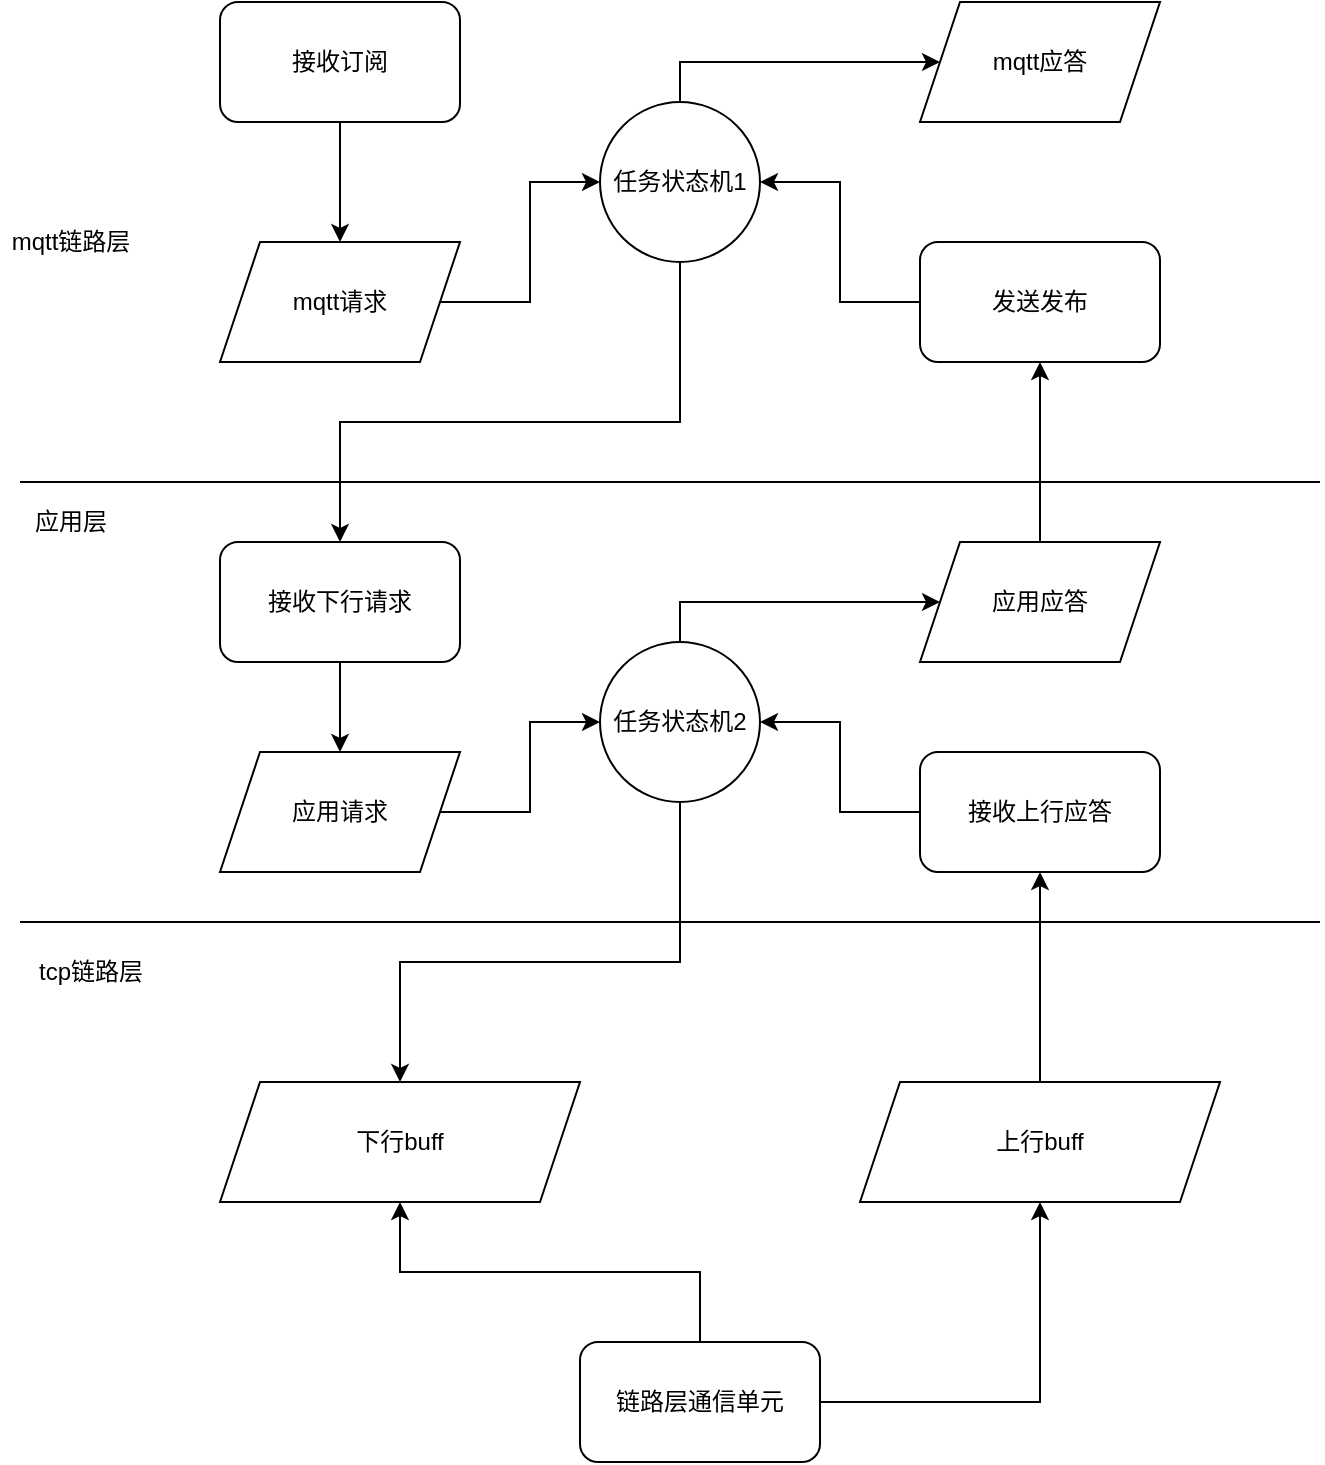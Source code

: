 <mxfile version="17.4.5" type="github">
  <diagram name="Page-1" id="74e2e168-ea6b-b213-b513-2b3c1d86103e">
    <mxGraphModel dx="1483" dy="827" grid="1" gridSize="10" guides="1" tooltips="1" connect="1" arrows="1" fold="1" page="1" pageScale="1" pageWidth="1100" pageHeight="850" background="none" math="0" shadow="0">
      <root>
        <mxCell id="0" />
        <mxCell id="1" parent="0" />
        <mxCell id="dkneOuPwnhS5p_DpT9uo-29" style="edgeStyle=orthogonalEdgeStyle;rounded=0;orthogonalLoop=1;jettySize=auto;html=1;entryX=0.5;entryY=0;entryDx=0;entryDy=0;" edge="1" parent="1" source="dkneOuPwnhS5p_DpT9uo-13" target="dkneOuPwnhS5p_DpT9uo-26">
          <mxGeometry relative="1" as="geometry" />
        </mxCell>
        <mxCell id="dkneOuPwnhS5p_DpT9uo-13" value="接收下行请求" style="rounded=1;whiteSpace=wrap;html=1;" vertex="1" parent="1">
          <mxGeometry x="260" y="380" width="120" height="60" as="geometry" />
        </mxCell>
        <mxCell id="dkneOuPwnhS5p_DpT9uo-14" value="" style="endArrow=none;html=1;rounded=0;" edge="1" parent="1">
          <mxGeometry width="50" height="50" relative="1" as="geometry">
            <mxPoint x="160" y="570" as="sourcePoint" />
            <mxPoint x="810" y="570" as="targetPoint" />
          </mxGeometry>
        </mxCell>
        <mxCell id="dkneOuPwnhS5p_DpT9uo-15" value="应用层" style="text;html=1;align=center;verticalAlign=middle;resizable=0;points=[];autosize=1;strokeColor=none;fillColor=none;" vertex="1" parent="1">
          <mxGeometry x="160" y="360" width="50" height="20" as="geometry" />
        </mxCell>
        <mxCell id="dkneOuPwnhS5p_DpT9uo-16" value="" style="endArrow=none;html=1;rounded=0;" edge="1" parent="1">
          <mxGeometry width="50" height="50" relative="1" as="geometry">
            <mxPoint x="160" y="350" as="sourcePoint" />
            <mxPoint x="810" y="350" as="targetPoint" />
          </mxGeometry>
        </mxCell>
        <mxCell id="dkneOuPwnhS5p_DpT9uo-17" value="tcp链路层" style="text;html=1;align=center;verticalAlign=middle;resizable=0;points=[];autosize=1;strokeColor=none;fillColor=none;" vertex="1" parent="1">
          <mxGeometry x="160" y="585" width="70" height="20" as="geometry" />
        </mxCell>
        <mxCell id="dkneOuPwnhS5p_DpT9uo-18" value="mqtt链路层" style="text;html=1;align=center;verticalAlign=middle;resizable=0;points=[];autosize=1;strokeColor=none;fillColor=none;" vertex="1" parent="1">
          <mxGeometry x="150" y="220" width="70" height="20" as="geometry" />
        </mxCell>
        <mxCell id="dkneOuPwnhS5p_DpT9uo-24" style="edgeStyle=orthogonalEdgeStyle;rounded=0;orthogonalLoop=1;jettySize=auto;html=1;entryX=0.5;entryY=0;entryDx=0;entryDy=0;" edge="1" parent="1" source="dkneOuPwnhS5p_DpT9uo-19" target="dkneOuPwnhS5p_DpT9uo-20">
          <mxGeometry relative="1" as="geometry" />
        </mxCell>
        <mxCell id="dkneOuPwnhS5p_DpT9uo-19" value="接收订阅" style="rounded=1;whiteSpace=wrap;html=1;" vertex="1" parent="1">
          <mxGeometry x="260" y="110" width="120" height="60" as="geometry" />
        </mxCell>
        <mxCell id="dkneOuPwnhS5p_DpT9uo-25" style="edgeStyle=orthogonalEdgeStyle;rounded=0;orthogonalLoop=1;jettySize=auto;html=1;" edge="1" parent="1" source="dkneOuPwnhS5p_DpT9uo-20" target="dkneOuPwnhS5p_DpT9uo-23">
          <mxGeometry relative="1" as="geometry" />
        </mxCell>
        <mxCell id="dkneOuPwnhS5p_DpT9uo-20" value="mqtt请求" style="shape=parallelogram;perimeter=parallelogramPerimeter;whiteSpace=wrap;html=1;fixedSize=1;" vertex="1" parent="1">
          <mxGeometry x="260" y="230" width="120" height="60" as="geometry" />
        </mxCell>
        <mxCell id="dkneOuPwnhS5p_DpT9uo-21" value="mqtt应答" style="shape=parallelogram;perimeter=parallelogramPerimeter;whiteSpace=wrap;html=1;fixedSize=1;" vertex="1" parent="1">
          <mxGeometry x="610" y="110" width="120" height="60" as="geometry" />
        </mxCell>
        <mxCell id="dkneOuPwnhS5p_DpT9uo-43" style="edgeStyle=orthogonalEdgeStyle;rounded=0;orthogonalLoop=1;jettySize=auto;html=1;entryX=1;entryY=0.5;entryDx=0;entryDy=0;" edge="1" parent="1" source="dkneOuPwnhS5p_DpT9uo-22" target="dkneOuPwnhS5p_DpT9uo-23">
          <mxGeometry relative="1" as="geometry" />
        </mxCell>
        <mxCell id="dkneOuPwnhS5p_DpT9uo-22" value="发送发布" style="rounded=1;whiteSpace=wrap;html=1;" vertex="1" parent="1">
          <mxGeometry x="610" y="230" width="120" height="60" as="geometry" />
        </mxCell>
        <mxCell id="dkneOuPwnhS5p_DpT9uo-28" style="edgeStyle=orthogonalEdgeStyle;rounded=0;orthogonalLoop=1;jettySize=auto;html=1;entryX=0.5;entryY=0;entryDx=0;entryDy=0;" edge="1" parent="1" source="dkneOuPwnhS5p_DpT9uo-23" target="dkneOuPwnhS5p_DpT9uo-13">
          <mxGeometry relative="1" as="geometry">
            <Array as="points">
              <mxPoint x="490" y="320" />
              <mxPoint x="320" y="320" />
            </Array>
          </mxGeometry>
        </mxCell>
        <mxCell id="dkneOuPwnhS5p_DpT9uo-44" style="edgeStyle=orthogonalEdgeStyle;rounded=0;orthogonalLoop=1;jettySize=auto;html=1;entryX=0;entryY=0.5;entryDx=0;entryDy=0;exitX=0.5;exitY=0;exitDx=0;exitDy=0;" edge="1" parent="1" source="dkneOuPwnhS5p_DpT9uo-23" target="dkneOuPwnhS5p_DpT9uo-21">
          <mxGeometry relative="1" as="geometry" />
        </mxCell>
        <mxCell id="dkneOuPwnhS5p_DpT9uo-23" value="任务状态机1" style="ellipse;whiteSpace=wrap;html=1;aspect=fixed;" vertex="1" parent="1">
          <mxGeometry x="450" y="160" width="80" height="80" as="geometry" />
        </mxCell>
        <mxCell id="dkneOuPwnhS5p_DpT9uo-30" style="edgeStyle=orthogonalEdgeStyle;rounded=0;orthogonalLoop=1;jettySize=auto;html=1;entryX=0;entryY=0.5;entryDx=0;entryDy=0;" edge="1" parent="1" source="dkneOuPwnhS5p_DpT9uo-26" target="dkneOuPwnhS5p_DpT9uo-27">
          <mxGeometry relative="1" as="geometry" />
        </mxCell>
        <mxCell id="dkneOuPwnhS5p_DpT9uo-26" value="应用请求" style="shape=parallelogram;perimeter=parallelogramPerimeter;whiteSpace=wrap;html=1;fixedSize=1;" vertex="1" parent="1">
          <mxGeometry x="260" y="485" width="120" height="60" as="geometry" />
        </mxCell>
        <mxCell id="dkneOuPwnhS5p_DpT9uo-34" style="edgeStyle=orthogonalEdgeStyle;rounded=0;orthogonalLoop=1;jettySize=auto;html=1;" edge="1" parent="1" source="dkneOuPwnhS5p_DpT9uo-27" target="dkneOuPwnhS5p_DpT9uo-31">
          <mxGeometry relative="1" as="geometry">
            <Array as="points">
              <mxPoint x="490" y="590" />
              <mxPoint x="350" y="590" />
            </Array>
          </mxGeometry>
        </mxCell>
        <mxCell id="dkneOuPwnhS5p_DpT9uo-41" style="edgeStyle=orthogonalEdgeStyle;rounded=0;orthogonalLoop=1;jettySize=auto;html=1;exitX=0.5;exitY=0;exitDx=0;exitDy=0;" edge="1" parent="1" source="dkneOuPwnhS5p_DpT9uo-27" target="dkneOuPwnhS5p_DpT9uo-40">
          <mxGeometry relative="1" as="geometry" />
        </mxCell>
        <mxCell id="dkneOuPwnhS5p_DpT9uo-27" value="任务状态机2" style="ellipse;whiteSpace=wrap;html=1;aspect=fixed;" vertex="1" parent="1">
          <mxGeometry x="450" y="430" width="80" height="80" as="geometry" />
        </mxCell>
        <mxCell id="dkneOuPwnhS5p_DpT9uo-31" value="下行buff" style="shape=parallelogram;perimeter=parallelogramPerimeter;whiteSpace=wrap;html=1;fixedSize=1;" vertex="1" parent="1">
          <mxGeometry x="260" y="650" width="180" height="60" as="geometry" />
        </mxCell>
        <mxCell id="dkneOuPwnhS5p_DpT9uo-36" style="edgeStyle=orthogonalEdgeStyle;rounded=0;orthogonalLoop=1;jettySize=auto;html=1;" edge="1" parent="1" source="dkneOuPwnhS5p_DpT9uo-33">
          <mxGeometry relative="1" as="geometry">
            <mxPoint x="670" y="545" as="targetPoint" />
          </mxGeometry>
        </mxCell>
        <mxCell id="dkneOuPwnhS5p_DpT9uo-33" value="上行buff" style="shape=parallelogram;perimeter=parallelogramPerimeter;whiteSpace=wrap;html=1;fixedSize=1;" vertex="1" parent="1">
          <mxGeometry x="580" y="650" width="180" height="60" as="geometry" />
        </mxCell>
        <mxCell id="dkneOuPwnhS5p_DpT9uo-39" style="edgeStyle=orthogonalEdgeStyle;rounded=0;orthogonalLoop=1;jettySize=auto;html=1;entryX=1;entryY=0.5;entryDx=0;entryDy=0;" edge="1" parent="1" source="dkneOuPwnhS5p_DpT9uo-38" target="dkneOuPwnhS5p_DpT9uo-27">
          <mxGeometry relative="1" as="geometry" />
        </mxCell>
        <mxCell id="dkneOuPwnhS5p_DpT9uo-38" value="接收上行应答" style="rounded=1;whiteSpace=wrap;html=1;" vertex="1" parent="1">
          <mxGeometry x="610" y="485" width="120" height="60" as="geometry" />
        </mxCell>
        <mxCell id="dkneOuPwnhS5p_DpT9uo-42" style="edgeStyle=orthogonalEdgeStyle;rounded=0;orthogonalLoop=1;jettySize=auto;html=1;entryX=0.5;entryY=1;entryDx=0;entryDy=0;" edge="1" parent="1" source="dkneOuPwnhS5p_DpT9uo-40" target="dkneOuPwnhS5p_DpT9uo-22">
          <mxGeometry relative="1" as="geometry">
            <mxPoint x="670" y="330" as="targetPoint" />
          </mxGeometry>
        </mxCell>
        <mxCell id="dkneOuPwnhS5p_DpT9uo-40" value="应用应答" style="shape=parallelogram;perimeter=parallelogramPerimeter;whiteSpace=wrap;html=1;fixedSize=1;" vertex="1" parent="1">
          <mxGeometry x="610" y="380" width="120" height="60" as="geometry" />
        </mxCell>
        <mxCell id="dkneOuPwnhS5p_DpT9uo-46" style="edgeStyle=orthogonalEdgeStyle;rounded=0;orthogonalLoop=1;jettySize=auto;html=1;entryX=0.5;entryY=1;entryDx=0;entryDy=0;" edge="1" parent="1" source="dkneOuPwnhS5p_DpT9uo-45" target="dkneOuPwnhS5p_DpT9uo-31">
          <mxGeometry relative="1" as="geometry" />
        </mxCell>
        <mxCell id="dkneOuPwnhS5p_DpT9uo-47" style="edgeStyle=orthogonalEdgeStyle;rounded=0;orthogonalLoop=1;jettySize=auto;html=1;entryX=0.5;entryY=1;entryDx=0;entryDy=0;" edge="1" parent="1" source="dkneOuPwnhS5p_DpT9uo-45" target="dkneOuPwnhS5p_DpT9uo-33">
          <mxGeometry relative="1" as="geometry" />
        </mxCell>
        <mxCell id="dkneOuPwnhS5p_DpT9uo-45" value="链路层通信单元" style="rounded=1;whiteSpace=wrap;html=1;" vertex="1" parent="1">
          <mxGeometry x="440" y="780" width="120" height="60" as="geometry" />
        </mxCell>
      </root>
    </mxGraphModel>
  </diagram>
</mxfile>
